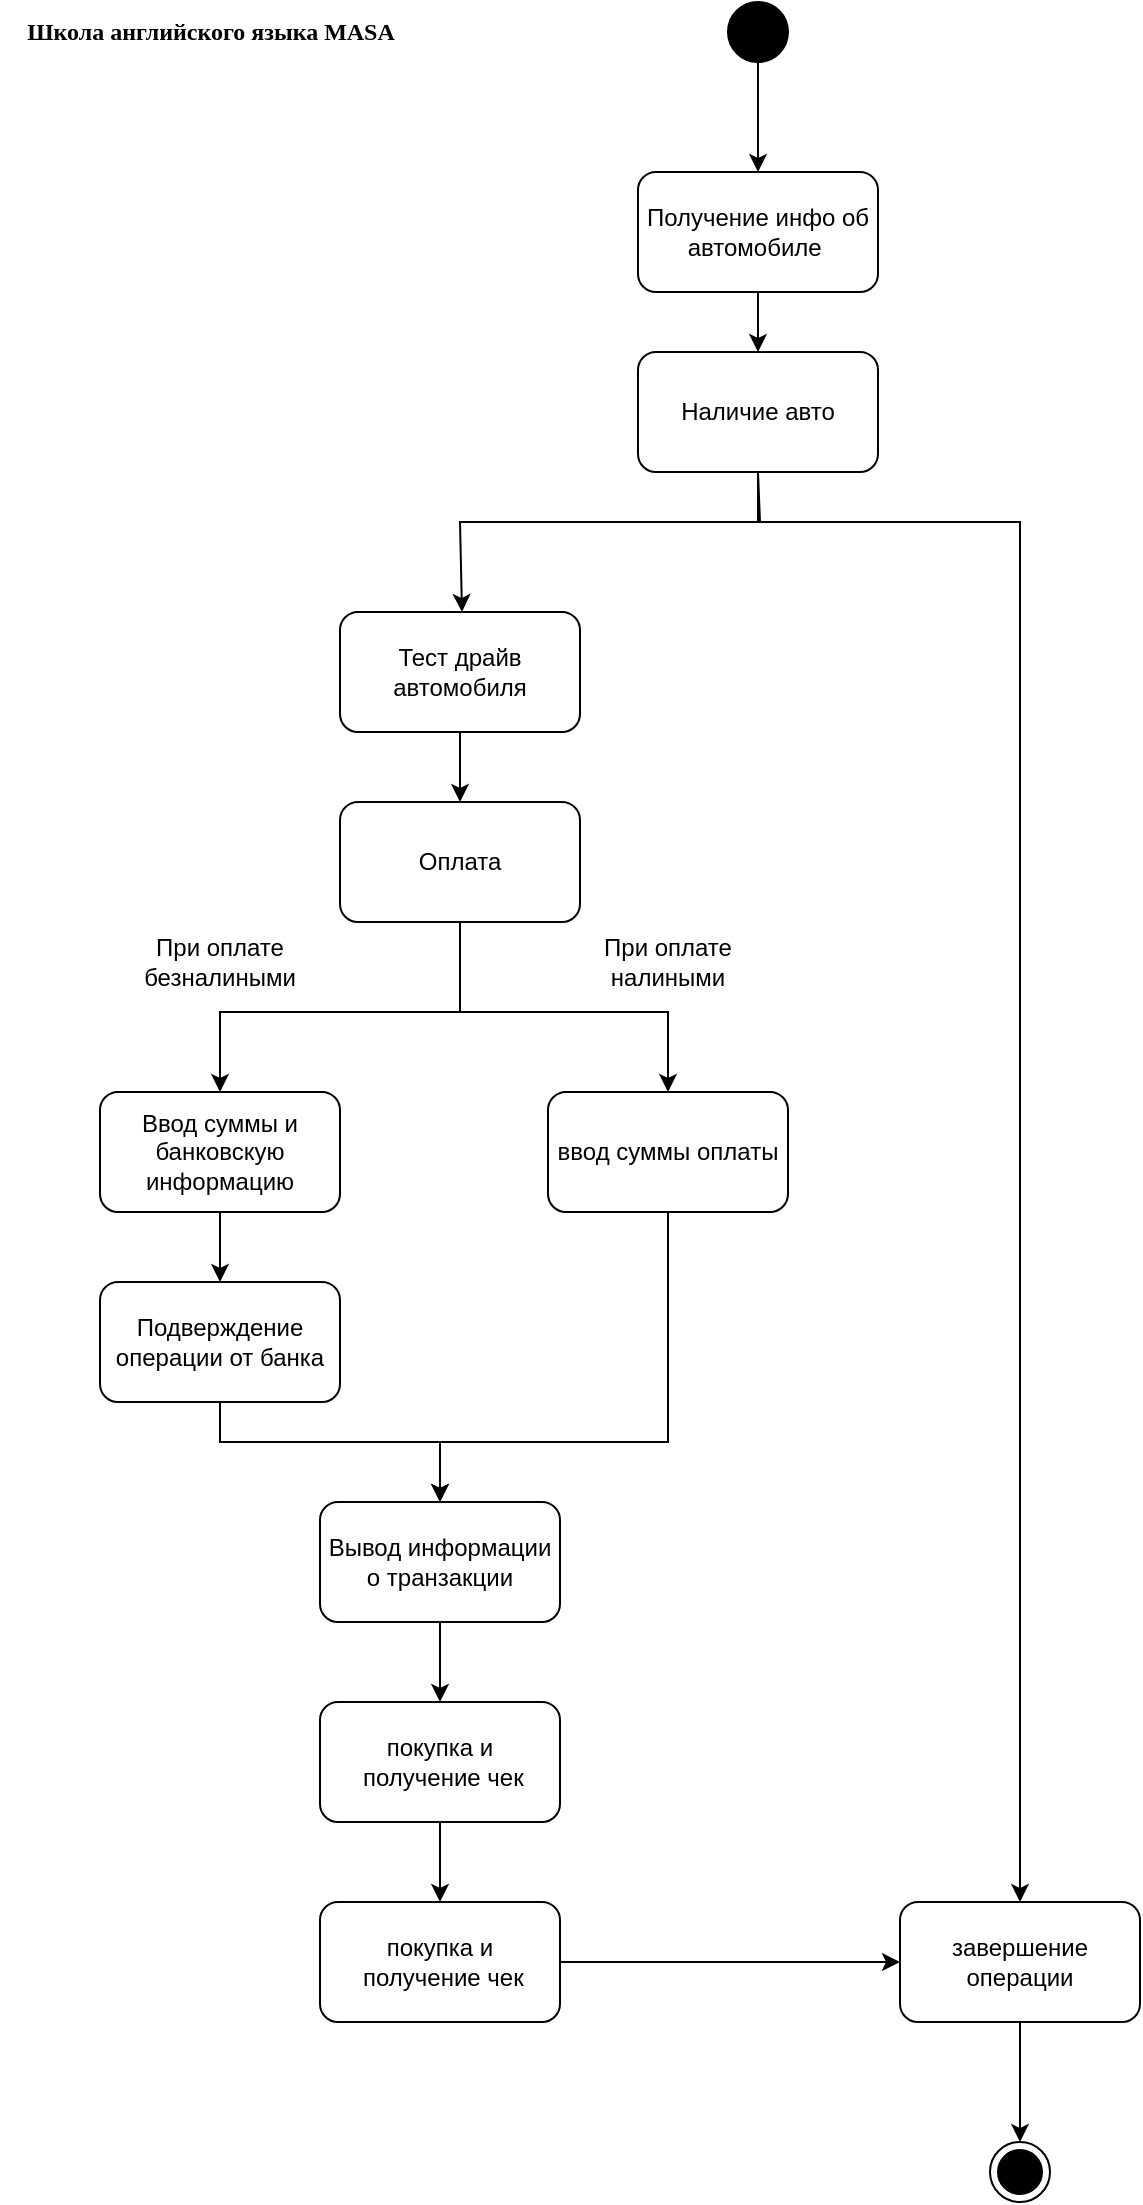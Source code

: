 <mxfile version="24.3.1" type="github">
  <diagram name="Page-1" id="KsQvX5g-nGRdZIbadOvt">
    <mxGraphModel dx="366" dy="706" grid="1" gridSize="10" guides="1" tooltips="1" connect="1" arrows="1" fold="1" page="1" pageScale="1" pageWidth="827" pageHeight="1169" math="0" shadow="0">
      <root>
        <mxCell id="0" />
        <mxCell id="1" parent="0" />
        <mxCell id="m7a6TKnKJFt4KV4W7iri-1" value="" style="ellipse;fillColor=strokeColor;html=1;" vertex="1" parent="1">
          <mxGeometry x="374" y="10" width="30" height="30" as="geometry" />
        </mxCell>
        <mxCell id="m7a6TKnKJFt4KV4W7iri-2" value="" style="ellipse;html=1;shape=endState;fillColor=strokeColor;" vertex="1" parent="1">
          <mxGeometry x="505" y="1080" width="30" height="30" as="geometry" />
        </mxCell>
        <mxCell id="m7a6TKnKJFt4KV4W7iri-3" value="" style="endArrow=classic;html=1;rounded=0;exitX=0.5;exitY=1;exitDx=0;exitDy=0;" edge="1" parent="1" source="m7a6TKnKJFt4KV4W7iri-1" target="m7a6TKnKJFt4KV4W7iri-4">
          <mxGeometry width="50" height="50" relative="1" as="geometry">
            <mxPoint x="380" y="85" as="sourcePoint" />
            <mxPoint x="390" y="35" as="targetPoint" />
          </mxGeometry>
        </mxCell>
        <mxCell id="m7a6TKnKJFt4KV4W7iri-4" value="Получение инфо об автомобиле&amp;nbsp;" style="rounded=1;whiteSpace=wrap;html=1;" vertex="1" parent="1">
          <mxGeometry x="329" y="95" width="120" height="60" as="geometry" />
        </mxCell>
        <mxCell id="m7a6TKnKJFt4KV4W7iri-5" value="" style="endArrow=classic;html=1;rounded=0;exitX=0.5;exitY=1;exitDx=0;exitDy=0;entryX=0.5;entryY=0;entryDx=0;entryDy=0;" edge="1" parent="1" source="m7a6TKnKJFt4KV4W7iri-4" target="m7a6TKnKJFt4KV4W7iri-9">
          <mxGeometry width="50" height="50" relative="1" as="geometry">
            <mxPoint x="370" y="205" as="sourcePoint" />
            <mxPoint x="389" y="155" as="targetPoint" />
          </mxGeometry>
        </mxCell>
        <mxCell id="m7a6TKnKJFt4KV4W7iri-6" style="edgeStyle=orthogonalEdgeStyle;rounded=0;orthogonalLoop=1;jettySize=auto;html=1;" edge="1" parent="1" source="m7a6TKnKJFt4KV4W7iri-7" target="m7a6TKnKJFt4KV4W7iri-2">
          <mxGeometry relative="1" as="geometry" />
        </mxCell>
        <mxCell id="m7a6TKnKJFt4KV4W7iri-7" value="завершение операции" style="rounded=1;whiteSpace=wrap;html=1;" vertex="1" parent="1">
          <mxGeometry x="460" y="960" width="120" height="60" as="geometry" />
        </mxCell>
        <mxCell id="m7a6TKnKJFt4KV4W7iri-8" style="edgeStyle=orthogonalEdgeStyle;rounded=0;orthogonalLoop=1;jettySize=auto;html=1;entryX=0.5;entryY=0;entryDx=0;entryDy=0;" edge="1" parent="1" source="m7a6TKnKJFt4KV4W7iri-9" target="m7a6TKnKJFt4KV4W7iri-7">
          <mxGeometry relative="1" as="geometry">
            <Array as="points">
              <mxPoint x="389" y="270" />
              <mxPoint x="520" y="270" />
            </Array>
          </mxGeometry>
        </mxCell>
        <mxCell id="m7a6TKnKJFt4KV4W7iri-9" value="Н&lt;span style=&quot;background-color: initial;&quot;&gt;аличие авто&lt;/span&gt;" style="rounded=1;whiteSpace=wrap;html=1;" vertex="1" parent="1">
          <mxGeometry x="329" y="185" width="120" height="60" as="geometry" />
        </mxCell>
        <mxCell id="m7a6TKnKJFt4KV4W7iri-10" value="Тест драйв автомобиля" style="rounded=1;whiteSpace=wrap;html=1;" vertex="1" parent="1">
          <mxGeometry x="180" y="315" width="120" height="60" as="geometry" />
        </mxCell>
        <mxCell id="m7a6TKnKJFt4KV4W7iri-11" value="" style="endArrow=classic;html=1;rounded=0;exitX=0.5;exitY=1;exitDx=0;exitDy=0;entryX=0.5;entryY=0;entryDx=0;entryDy=0;" edge="1" parent="1" source="m7a6TKnKJFt4KV4W7iri-9">
          <mxGeometry width="50" height="50" relative="1" as="geometry">
            <mxPoint x="389.5" y="215" as="sourcePoint" />
            <mxPoint x="241" y="315" as="targetPoint" />
            <Array as="points">
              <mxPoint x="390" y="270" />
              <mxPoint x="240" y="270" />
            </Array>
          </mxGeometry>
        </mxCell>
        <mxCell id="m7a6TKnKJFt4KV4W7iri-12" value="" style="endArrow=classic;html=1;rounded=0;exitX=0.5;exitY=1;exitDx=0;exitDy=0;entryX=0.5;entryY=0;entryDx=0;entryDy=0;" edge="1" parent="1" source="m7a6TKnKJFt4KV4W7iri-10" target="m7a6TKnKJFt4KV4W7iri-14">
          <mxGeometry width="50" height="50" relative="1" as="geometry">
            <mxPoint x="210" y="485" as="sourcePoint" />
            <mxPoint x="240" y="435" as="targetPoint" />
          </mxGeometry>
        </mxCell>
        <mxCell id="m7a6TKnKJFt4KV4W7iri-13" style="edgeStyle=orthogonalEdgeStyle;rounded=0;orthogonalLoop=1;jettySize=auto;html=1;entryX=0.5;entryY=0;entryDx=0;entryDy=0;" edge="1" parent="1" target="m7a6TKnKJFt4KV4W7iri-19">
          <mxGeometry relative="1" as="geometry">
            <mxPoint x="240" y="475" as="sourcePoint" />
            <mxPoint x="344" y="580" as="targetPoint" />
            <Array as="points">
              <mxPoint x="240" y="515" />
              <mxPoint x="344" y="515" />
            </Array>
          </mxGeometry>
        </mxCell>
        <mxCell id="m7a6TKnKJFt4KV4W7iri-14" value="Оплата" style="rounded=1;whiteSpace=wrap;html=1;" vertex="1" parent="1">
          <mxGeometry x="180" y="410" width="120" height="60" as="geometry" />
        </mxCell>
        <mxCell id="m7a6TKnKJFt4KV4W7iri-15" style="edgeStyle=orthogonalEdgeStyle;rounded=0;orthogonalLoop=1;jettySize=auto;html=1;" edge="1" parent="1" source="m7a6TKnKJFt4KV4W7iri-16" target="m7a6TKnKJFt4KV4W7iri-22">
          <mxGeometry relative="1" as="geometry" />
        </mxCell>
        <mxCell id="m7a6TKnKJFt4KV4W7iri-16" value="Ввод суммы и банковскую информацию" style="rounded=1;whiteSpace=wrap;html=1;" vertex="1" parent="1">
          <mxGeometry x="60" y="555" width="120" height="60" as="geometry" />
        </mxCell>
        <mxCell id="m7a6TKnKJFt4KV4W7iri-17" value="" style="endArrow=classic;html=1;rounded=0;" edge="1" parent="1" source="m7a6TKnKJFt4KV4W7iri-14" target="m7a6TKnKJFt4KV4W7iri-16">
          <mxGeometry width="50" height="50" relative="1" as="geometry">
            <mxPoint x="240" y="470" as="sourcePoint" />
            <mxPoint x="120" y="555" as="targetPoint" />
            <Array as="points">
              <mxPoint x="240" y="515" />
              <mxPoint x="120" y="515" />
            </Array>
          </mxGeometry>
        </mxCell>
        <mxCell id="m7a6TKnKJFt4KV4W7iri-18" style="edgeStyle=orthogonalEdgeStyle;rounded=0;orthogonalLoop=1;jettySize=auto;html=1;" edge="1" parent="1" source="m7a6TKnKJFt4KV4W7iri-19" target="m7a6TKnKJFt4KV4W7iri-20">
          <mxGeometry relative="1" as="geometry">
            <Array as="points">
              <mxPoint x="344" y="730" />
              <mxPoint x="230" y="730" />
            </Array>
          </mxGeometry>
        </mxCell>
        <mxCell id="m7a6TKnKJFt4KV4W7iri-19" value="ввод суммы оплаты" style="rounded=1;whiteSpace=wrap;html=1;" vertex="1" parent="1">
          <mxGeometry x="284" y="555" width="120" height="60" as="geometry" />
        </mxCell>
        <mxCell id="m7a6TKnKJFt4KV4W7iri-20" value="Вывод информации о транзакции" style="rounded=1;whiteSpace=wrap;html=1;" vertex="1" parent="1">
          <mxGeometry x="170" y="760" width="120" height="60" as="geometry" />
        </mxCell>
        <mxCell id="m7a6TKnKJFt4KV4W7iri-21" style="edgeStyle=orthogonalEdgeStyle;rounded=0;orthogonalLoop=1;jettySize=auto;html=1;" edge="1" parent="1" source="m7a6TKnKJFt4KV4W7iri-22" target="m7a6TKnKJFt4KV4W7iri-20">
          <mxGeometry relative="1" as="geometry">
            <Array as="points">
              <mxPoint x="120" y="730" />
              <mxPoint x="230" y="730" />
            </Array>
          </mxGeometry>
        </mxCell>
        <mxCell id="m7a6TKnKJFt4KV4W7iri-22" value="Подверждение операции от банка" style="rounded=1;whiteSpace=wrap;html=1;" vertex="1" parent="1">
          <mxGeometry x="60" y="650" width="120" height="60" as="geometry" />
        </mxCell>
        <mxCell id="m7a6TKnKJFt4KV4W7iri-23" value="При оплате безналиными" style="text;html=1;align=center;verticalAlign=middle;whiteSpace=wrap;rounded=0;" vertex="1" parent="1">
          <mxGeometry x="50" y="475" width="140" height="30" as="geometry" />
        </mxCell>
        <mxCell id="m7a6TKnKJFt4KV4W7iri-24" value="При оплате&lt;div&gt;налиными&lt;/div&gt;" style="text;html=1;align=center;verticalAlign=middle;whiteSpace=wrap;rounded=0;" vertex="1" parent="1">
          <mxGeometry x="274" y="475" width="140" height="30" as="geometry" />
        </mxCell>
        <mxCell id="m7a6TKnKJFt4KV4W7iri-25" value="покупка и&lt;div&gt;&amp;nbsp;получение чек&lt;/div&gt;" style="rounded=1;whiteSpace=wrap;html=1;" vertex="1" parent="1">
          <mxGeometry x="170" y="860" width="120" height="60" as="geometry" />
        </mxCell>
        <mxCell id="m7a6TKnKJFt4KV4W7iri-26" value="" style="endArrow=classic;html=1;rounded=0;exitX=0.5;exitY=1;exitDx=0;exitDy=0;" edge="1" parent="1" source="m7a6TKnKJFt4KV4W7iri-20">
          <mxGeometry width="50" height="50" relative="1" as="geometry">
            <mxPoint x="200" y="900" as="sourcePoint" />
            <mxPoint x="230" y="860" as="targetPoint" />
          </mxGeometry>
        </mxCell>
        <mxCell id="m7a6TKnKJFt4KV4W7iri-27" style="edgeStyle=orthogonalEdgeStyle;rounded=0;orthogonalLoop=1;jettySize=auto;html=1;" edge="1" parent="1" source="m7a6TKnKJFt4KV4W7iri-28" target="m7a6TKnKJFt4KV4W7iri-7">
          <mxGeometry relative="1" as="geometry" />
        </mxCell>
        <mxCell id="m7a6TKnKJFt4KV4W7iri-28" value="покупка и&lt;div&gt;&amp;nbsp;получение чек&lt;/div&gt;" style="rounded=1;whiteSpace=wrap;html=1;" vertex="1" parent="1">
          <mxGeometry x="170" y="960" width="120" height="60" as="geometry" />
        </mxCell>
        <mxCell id="m7a6TKnKJFt4KV4W7iri-29" value="" style="endArrow=classic;html=1;rounded=0;exitX=0.5;exitY=1;exitDx=0;exitDy=0;entryX=0.5;entryY=0;entryDx=0;entryDy=0;" edge="1" parent="1" source="m7a6TKnKJFt4KV4W7iri-25" target="m7a6TKnKJFt4KV4W7iri-28">
          <mxGeometry width="50" height="50" relative="1" as="geometry">
            <mxPoint x="110" y="1000" as="sourcePoint" />
            <mxPoint x="160" y="950" as="targetPoint" />
          </mxGeometry>
        </mxCell>
        <mxCell id="m7a6TKnKJFt4KV4W7iri-31" value="&lt;span style=&quot;font-weight: 700;&quot;&gt;&lt;font face=&quot;Times New Roman&quot;&gt;Школа английского языка MASA&lt;/font&gt;&lt;/span&gt;" style="text;html=1;align=center;verticalAlign=middle;resizable=0;points=[];autosize=1;strokeColor=none;fillColor=none;" vertex="1" parent="1">
          <mxGeometry x="10" y="10" width="210" height="30" as="geometry" />
        </mxCell>
      </root>
    </mxGraphModel>
  </diagram>
</mxfile>
